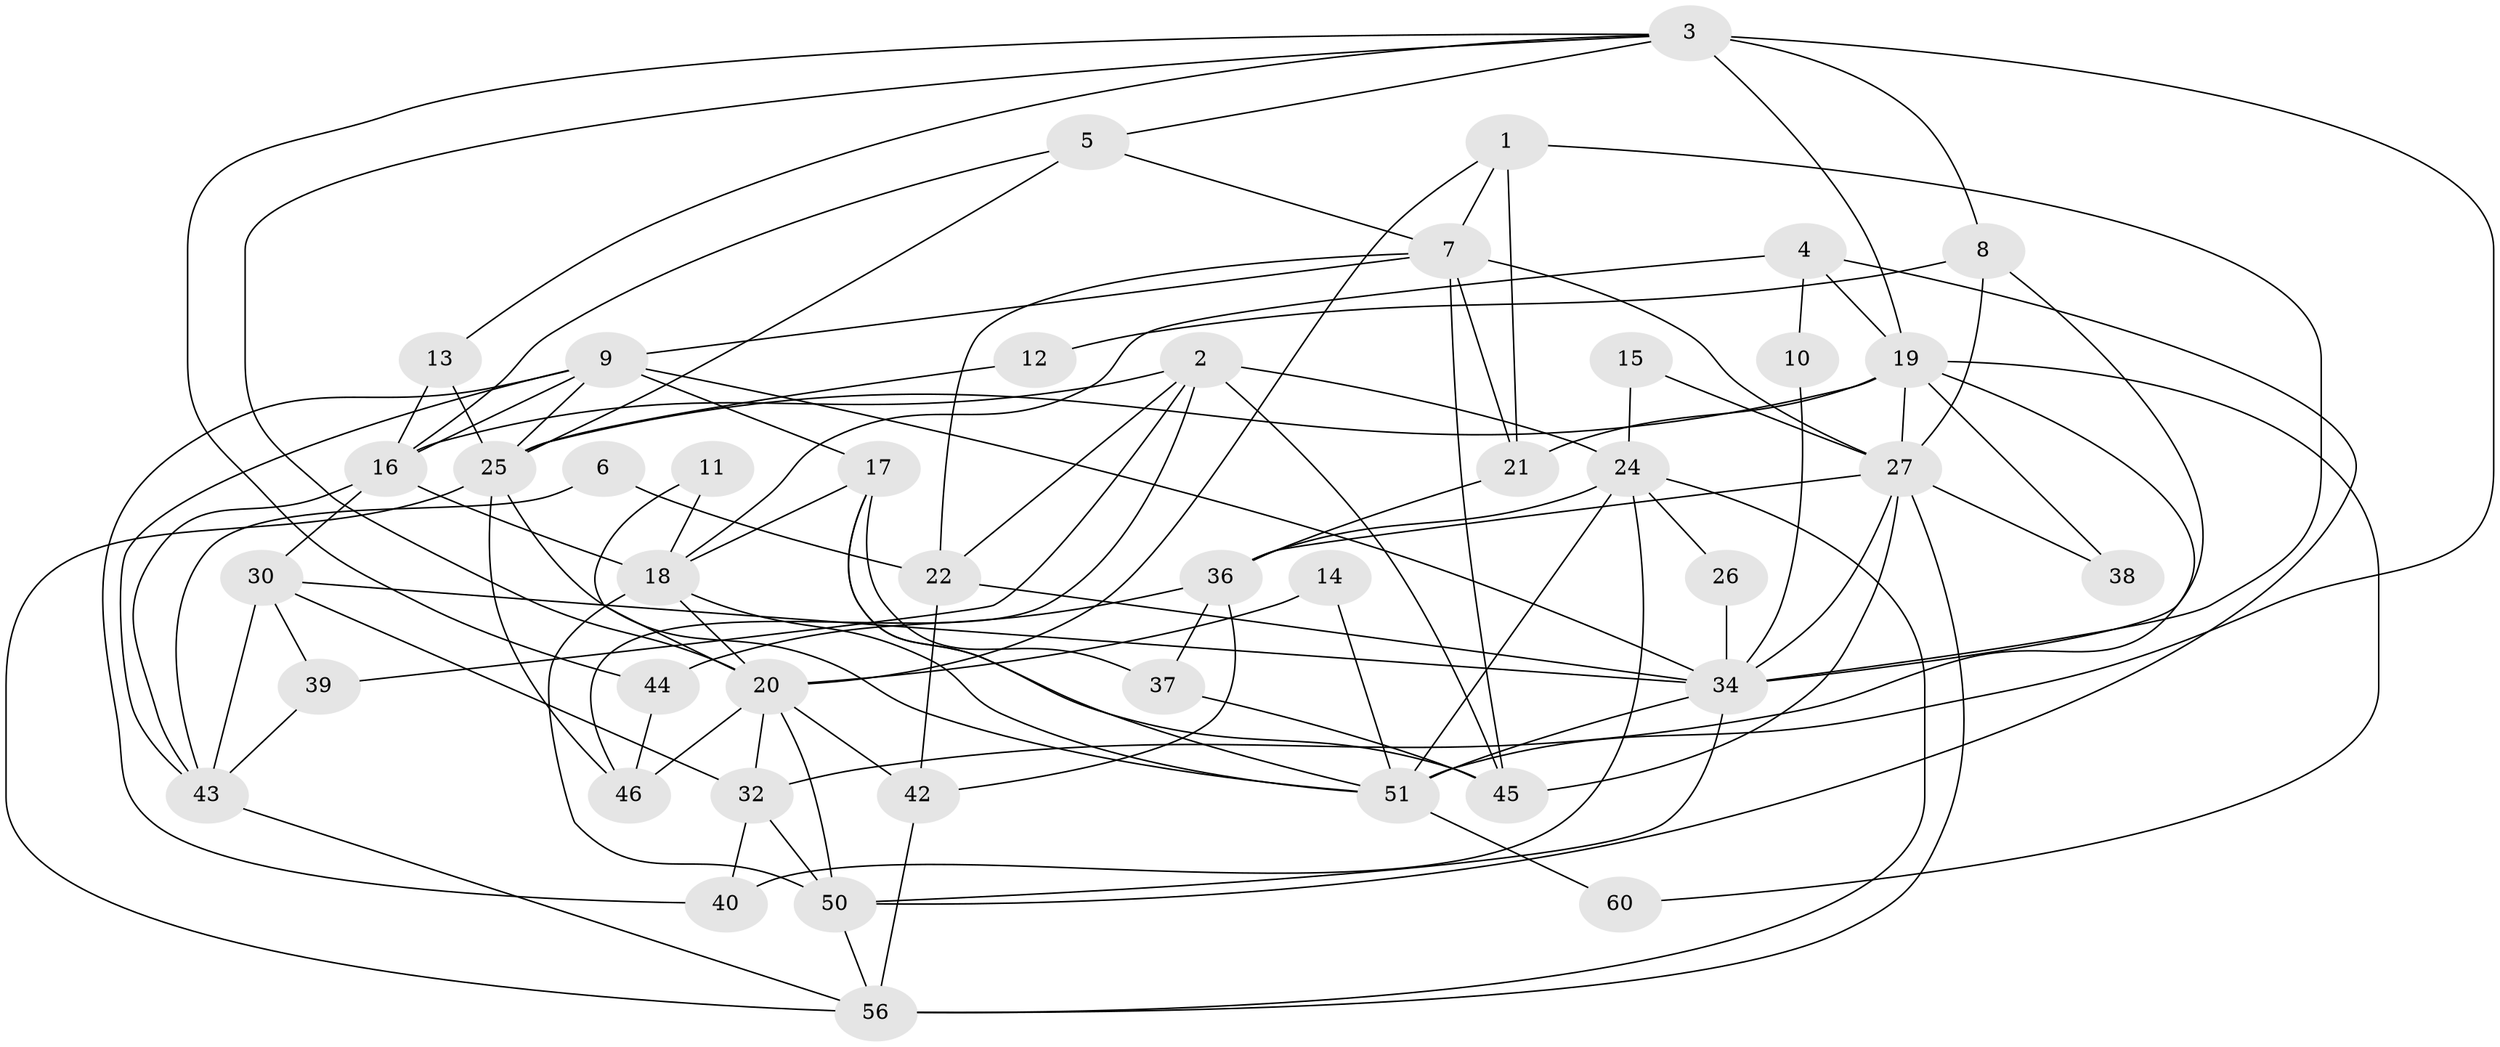 // Generated by graph-tools (version 1.1) at 2025/24/03/03/25 07:24:01]
// undirected, 43 vertices, 105 edges
graph export_dot {
graph [start="1"]
  node [color=gray90,style=filled];
  1 [super="+35"];
  2 [super="+29"];
  3 [super="+59"];
  4;
  5 [super="+61"];
  6;
  7 [super="+31"];
  8;
  9 [super="+55"];
  10;
  11;
  12;
  13;
  14;
  15;
  16 [super="+65"];
  17 [super="+23"];
  18 [super="+58"];
  19 [super="+64"];
  20 [super="+28"];
  21;
  22 [super="+49"];
  24 [super="+63"];
  25 [super="+33"];
  26;
  27 [super="+48"];
  30 [super="+41"];
  32 [super="+54"];
  34 [super="+53"];
  36 [super="+52"];
  37;
  38;
  39;
  40;
  42;
  43 [super="+47"];
  44;
  45;
  46;
  50;
  51 [super="+57"];
  56 [super="+62"];
  60;
  1 -- 21;
  1 -- 20;
  1 -- 7;
  1 -- 34;
  2 -- 39;
  2 -- 16;
  2 -- 22;
  2 -- 24;
  2 -- 45;
  2 -- 46;
  3 -- 13;
  3 -- 19 [weight=2];
  3 -- 8;
  3 -- 51;
  3 -- 5;
  3 -- 20;
  3 -- 44;
  4 -- 50;
  4 -- 10;
  4 -- 19;
  4 -- 18;
  5 -- 16;
  5 -- 25;
  5 -- 7;
  6 -- 22;
  6 -- 43;
  7 -- 21;
  7 -- 22;
  7 -- 9;
  7 -- 27 [weight=2];
  7 -- 45;
  8 -- 27;
  8 -- 12;
  8 -- 34;
  9 -- 25;
  9 -- 16;
  9 -- 34;
  9 -- 40;
  9 -- 43;
  9 -- 17;
  10 -- 34;
  11 -- 18;
  11 -- 20;
  12 -- 25;
  13 -- 25;
  13 -- 16;
  14 -- 20;
  14 -- 51;
  15 -- 24;
  15 -- 27;
  16 -- 18;
  16 -- 43;
  16 -- 30;
  17 -- 18;
  17 -- 51;
  17 -- 37;
  17 -- 45;
  18 -- 50;
  18 -- 20;
  18 -- 51;
  19 -- 60;
  19 -- 32;
  19 -- 21;
  19 -- 38;
  19 -- 27;
  19 -- 25;
  20 -- 50;
  20 -- 46;
  20 -- 32;
  20 -- 42;
  21 -- 36;
  22 -- 42;
  22 -- 34;
  24 -- 36;
  24 -- 26;
  24 -- 51 [weight=2];
  24 -- 40;
  24 -- 56;
  25 -- 46;
  25 -- 51;
  25 -- 56;
  26 -- 34;
  27 -- 38;
  27 -- 45;
  27 -- 36;
  27 -- 56;
  27 -- 34;
  30 -- 43;
  30 -- 34;
  30 -- 32;
  30 -- 39;
  32 -- 50;
  32 -- 40;
  34 -- 51;
  34 -- 50;
  36 -- 37;
  36 -- 42;
  36 -- 44;
  37 -- 45;
  39 -- 43;
  42 -- 56;
  43 -- 56;
  44 -- 46;
  50 -- 56;
  51 -- 60;
}
